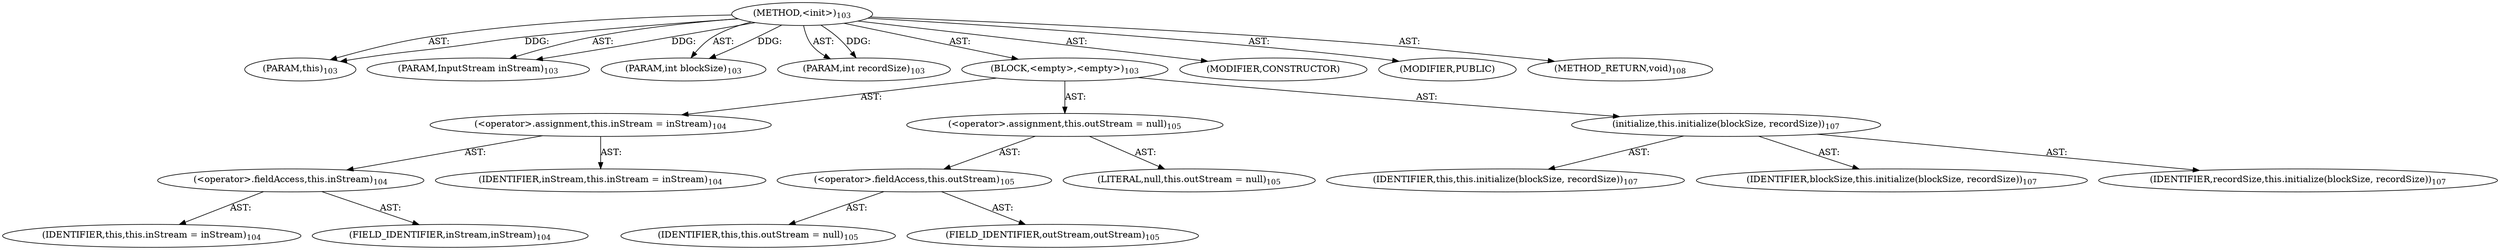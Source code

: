 digraph "&lt;init&gt;" {  
"111669149698" [label = <(METHOD,&lt;init&gt;)<SUB>103</SUB>> ]
"115964117009" [label = <(PARAM,this)<SUB>103</SUB>> ]
"115964117019" [label = <(PARAM,InputStream inStream)<SUB>103</SUB>> ]
"115964117020" [label = <(PARAM,int blockSize)<SUB>103</SUB>> ]
"115964117021" [label = <(PARAM,int recordSize)<SUB>103</SUB>> ]
"25769803778" [label = <(BLOCK,&lt;empty&gt;,&lt;empty&gt;)<SUB>103</SUB>> ]
"30064771080" [label = <(&lt;operator&gt;.assignment,this.inStream = inStream)<SUB>104</SUB>> ]
"30064771081" [label = <(&lt;operator&gt;.fieldAccess,this.inStream)<SUB>104</SUB>> ]
"68719476842" [label = <(IDENTIFIER,this,this.inStream = inStream)<SUB>104</SUB>> ]
"55834574852" [label = <(FIELD_IDENTIFIER,inStream,inStream)<SUB>104</SUB>> ]
"68719476860" [label = <(IDENTIFIER,inStream,this.inStream = inStream)<SUB>104</SUB>> ]
"30064771082" [label = <(&lt;operator&gt;.assignment,this.outStream = null)<SUB>105</SUB>> ]
"30064771083" [label = <(&lt;operator&gt;.fieldAccess,this.outStream)<SUB>105</SUB>> ]
"68719476843" [label = <(IDENTIFIER,this,this.outStream = null)<SUB>105</SUB>> ]
"55834574853" [label = <(FIELD_IDENTIFIER,outStream,outStream)<SUB>105</SUB>> ]
"90194313216" [label = <(LITERAL,null,this.outStream = null)<SUB>105</SUB>> ]
"30064771084" [label = <(initialize,this.initialize(blockSize, recordSize))<SUB>107</SUB>> ]
"68719476844" [label = <(IDENTIFIER,this,this.initialize(blockSize, recordSize))<SUB>107</SUB>> ]
"68719476861" [label = <(IDENTIFIER,blockSize,this.initialize(blockSize, recordSize))<SUB>107</SUB>> ]
"68719476862" [label = <(IDENTIFIER,recordSize,this.initialize(blockSize, recordSize))<SUB>107</SUB>> ]
"133143986193" [label = <(MODIFIER,CONSTRUCTOR)> ]
"133143986194" [label = <(MODIFIER,PUBLIC)> ]
"128849018882" [label = <(METHOD_RETURN,void)<SUB>108</SUB>> ]
  "111669149698" -> "115964117009"  [ label = "AST: "] 
  "111669149698" -> "115964117019"  [ label = "AST: "] 
  "111669149698" -> "115964117020"  [ label = "AST: "] 
  "111669149698" -> "115964117021"  [ label = "AST: "] 
  "111669149698" -> "25769803778"  [ label = "AST: "] 
  "111669149698" -> "133143986193"  [ label = "AST: "] 
  "111669149698" -> "133143986194"  [ label = "AST: "] 
  "111669149698" -> "128849018882"  [ label = "AST: "] 
  "25769803778" -> "30064771080"  [ label = "AST: "] 
  "25769803778" -> "30064771082"  [ label = "AST: "] 
  "25769803778" -> "30064771084"  [ label = "AST: "] 
  "30064771080" -> "30064771081"  [ label = "AST: "] 
  "30064771080" -> "68719476860"  [ label = "AST: "] 
  "30064771081" -> "68719476842"  [ label = "AST: "] 
  "30064771081" -> "55834574852"  [ label = "AST: "] 
  "30064771082" -> "30064771083"  [ label = "AST: "] 
  "30064771082" -> "90194313216"  [ label = "AST: "] 
  "30064771083" -> "68719476843"  [ label = "AST: "] 
  "30064771083" -> "55834574853"  [ label = "AST: "] 
  "30064771084" -> "68719476844"  [ label = "AST: "] 
  "30064771084" -> "68719476861"  [ label = "AST: "] 
  "30064771084" -> "68719476862"  [ label = "AST: "] 
  "111669149698" -> "115964117009"  [ label = "DDG: "] 
  "111669149698" -> "115964117019"  [ label = "DDG: "] 
  "111669149698" -> "115964117020"  [ label = "DDG: "] 
  "111669149698" -> "115964117021"  [ label = "DDG: "] 
}
